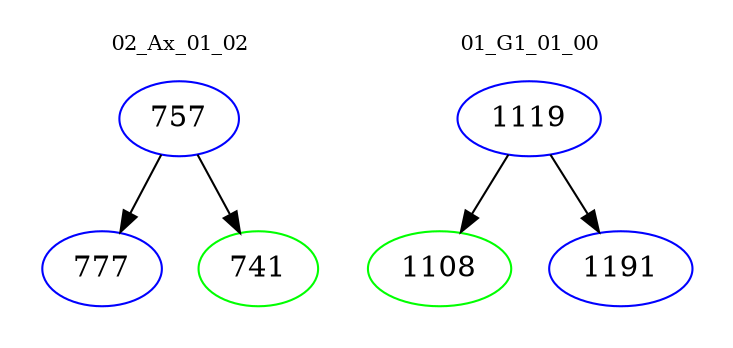 digraph{
subgraph cluster_0 {
color = white
label = "02_Ax_01_02";
fontsize=10;
T0_757 [label="757", color="blue"]
T0_757 -> T0_777 [color="black"]
T0_777 [label="777", color="blue"]
T0_757 -> T0_741 [color="black"]
T0_741 [label="741", color="green"]
}
subgraph cluster_1 {
color = white
label = "01_G1_01_00";
fontsize=10;
T1_1119 [label="1119", color="blue"]
T1_1119 -> T1_1108 [color="black"]
T1_1108 [label="1108", color="green"]
T1_1119 -> T1_1191 [color="black"]
T1_1191 [label="1191", color="blue"]
}
}
